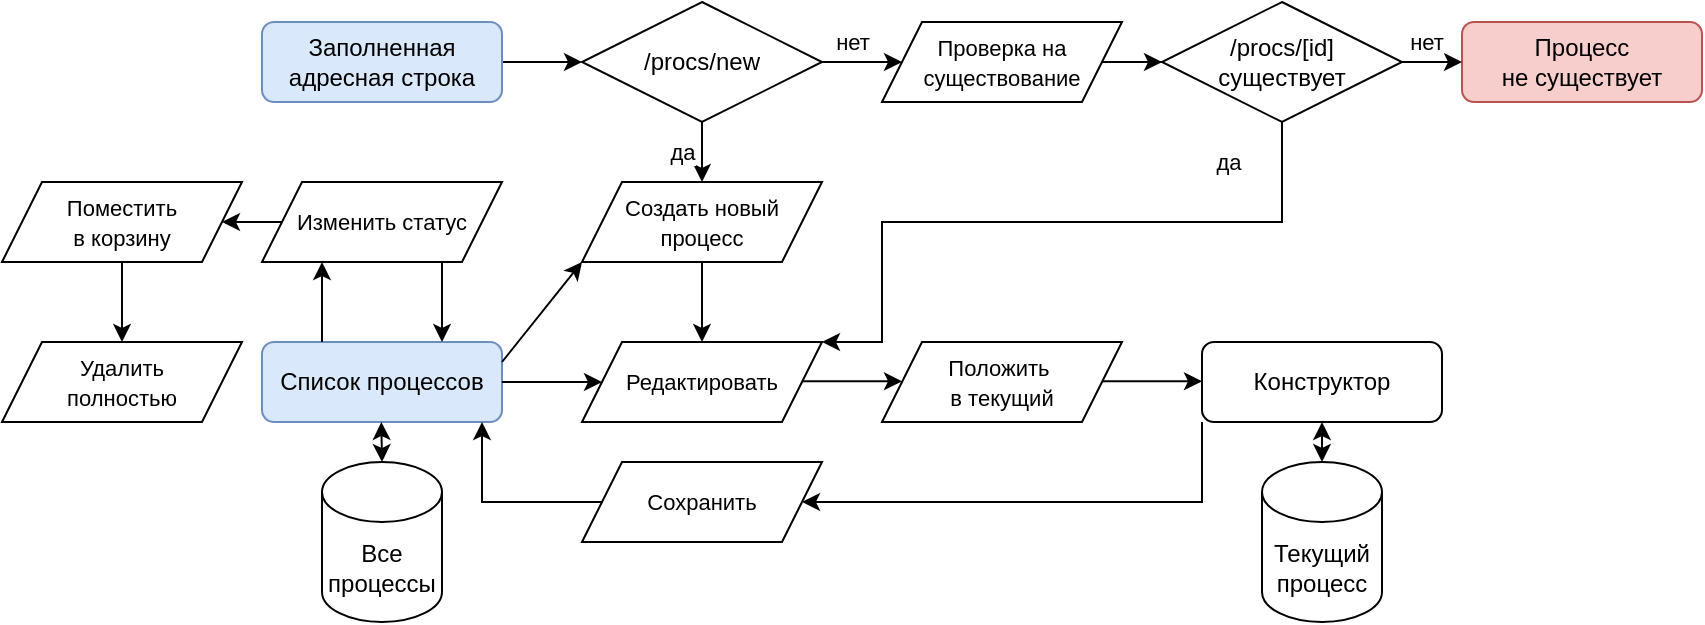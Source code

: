 <mxfile version="24.3.1" type="github">
  <diagram id="ZVPJdiGa_jfZK9fK7r7h" name="Page-1">
    <mxGraphModel dx="1434" dy="746" grid="1" gridSize="10" guides="1" tooltips="1" connect="1" arrows="1" fold="1" page="1" pageScale="1" pageWidth="1100" pageHeight="850" math="0" shadow="0">
      <root>
        <mxCell id="0" />
        <mxCell id="1" parent="0" />
        <mxCell id="2" value="Список процессов" style="rounded=1;whiteSpace=wrap;html=1;fillColor=#dae8fc;strokeColor=#6c8ebf;" parent="1" vertex="1">
          <mxGeometry x="170" y="290" width="120" height="40" as="geometry" />
        </mxCell>
        <mxCell id="fwPuCV85Hm_66CYWMwII-96" style="edgeStyle=orthogonalEdgeStyle;rounded=0;orthogonalLoop=1;jettySize=auto;html=1;" edge="1" parent="1" source="10" target="fwPuCV85Hm_66CYWMwII-76">
          <mxGeometry relative="1" as="geometry">
            <Array as="points">
              <mxPoint x="640" y="370" />
            </Array>
          </mxGeometry>
        </mxCell>
        <mxCell id="10" value="Конструктор" style="rounded=1;whiteSpace=wrap;html=1;" parent="1" vertex="1">
          <mxGeometry x="640" y="290" width="120" height="40" as="geometry" />
        </mxCell>
        <mxCell id="fwPuCV85Hm_66CYWMwII-86" style="edgeStyle=orthogonalEdgeStyle;rounded=0;orthogonalLoop=1;jettySize=auto;html=1;entryX=0;entryY=0.5;entryDx=0;entryDy=0;" edge="1" parent="1" source="fwPuCV85Hm_66CYWMwII-24" target="fwPuCV85Hm_66CYWMwII-66">
          <mxGeometry relative="1" as="geometry" />
        </mxCell>
        <mxCell id="fwPuCV85Hm_66CYWMwII-24" value="Заполненная&lt;div&gt;адресная строка&lt;/div&gt;" style="rounded=1;whiteSpace=wrap;html=1;fillColor=#dae8fc;strokeColor=#6c8ebf;" vertex="1" parent="1">
          <mxGeometry x="170" y="130" width="120" height="40" as="geometry" />
        </mxCell>
        <mxCell id="fwPuCV85Hm_66CYWMwII-31" value="&lt;span style=&quot;font-size: 11px; text-wrap: nowrap; background-color: rgb(255, 255, 255);&quot;&gt;Создать новый&lt;/span&gt;&lt;div&gt;&lt;span style=&quot;font-size: 11px; text-wrap: nowrap; background-color: rgb(255, 255, 255);&quot;&gt;процесс&lt;/span&gt;&lt;/div&gt;" style="shape=parallelogram;perimeter=parallelogramPerimeter;whiteSpace=wrap;html=1;fixedSize=1;" vertex="1" parent="1">
          <mxGeometry x="330" y="210" width="120" height="40" as="geometry" />
        </mxCell>
        <mxCell id="fwPuCV85Hm_66CYWMwII-94" style="edgeStyle=orthogonalEdgeStyle;rounded=0;orthogonalLoop=1;jettySize=auto;html=1;entryX=1;entryY=0;entryDx=0;entryDy=0;" edge="1" parent="1" source="fwPuCV85Hm_66CYWMwII-35" target="fwPuCV85Hm_66CYWMwII-63">
          <mxGeometry relative="1" as="geometry">
            <Array as="points">
              <mxPoint x="680" y="230" />
              <mxPoint x="480" y="230" />
              <mxPoint x="480" y="290" />
            </Array>
          </mxGeometry>
        </mxCell>
        <mxCell id="fwPuCV85Hm_66CYWMwII-95" value="да" style="edgeLabel;html=1;align=center;verticalAlign=middle;resizable=0;points=[];" vertex="1" connectable="0" parent="fwPuCV85Hm_66CYWMwII-94">
          <mxGeometry x="-0.325" relative="1" as="geometry">
            <mxPoint x="38" y="-30" as="offset" />
          </mxGeometry>
        </mxCell>
        <mxCell id="fwPuCV85Hm_66CYWMwII-35" value="/procs/[id] существует" style="rhombus;whiteSpace=wrap;html=1;" vertex="1" parent="1">
          <mxGeometry x="620" y="120" width="120" height="60" as="geometry" />
        </mxCell>
        <mxCell id="fwPuCV85Hm_66CYWMwII-36" value="Все процессы" style="shape=cylinder3;whiteSpace=wrap;html=1;boundedLbl=1;backgroundOutline=1;size=15;" vertex="1" parent="1">
          <mxGeometry x="200" y="350" width="60" height="80" as="geometry" />
        </mxCell>
        <mxCell id="fwPuCV85Hm_66CYWMwII-37" value="Текущий&lt;div&gt;процесс&lt;/div&gt;" style="shape=cylinder3;whiteSpace=wrap;html=1;boundedLbl=1;backgroundOutline=1;size=15;" vertex="1" parent="1">
          <mxGeometry x="670" y="350" width="60" height="80" as="geometry" />
        </mxCell>
        <mxCell id="fwPuCV85Hm_66CYWMwII-44" value="&lt;span style=&quot;text-wrap: nowrap; font-size: 11px; background-color: rgb(255, 255, 255);&quot;&gt;Положить&amp;nbsp;&lt;/span&gt;&lt;div&gt;&lt;span style=&quot;text-wrap: nowrap; background-color: rgb(255, 255, 255); font-size: 11px;&quot;&gt;в текущий&lt;/span&gt;&lt;/div&gt;" style="shape=parallelogram;perimeter=parallelogramPerimeter;whiteSpace=wrap;html=1;fixedSize=1;" vertex="1" parent="1">
          <mxGeometry x="480" y="290" width="120" height="40" as="geometry" />
        </mxCell>
        <mxCell id="fwPuCV85Hm_66CYWMwII-45" value="&lt;span style=&quot;font-size: 11px; text-wrap: nowrap; background-color: rgb(255, 255, 255);&quot;&gt;Изменить статус&lt;/span&gt;" style="shape=parallelogram;perimeter=parallelogramPerimeter;whiteSpace=wrap;html=1;fixedSize=1;" vertex="1" parent="1">
          <mxGeometry x="170" y="210" width="120" height="40" as="geometry" />
        </mxCell>
        <mxCell id="fwPuCV85Hm_66CYWMwII-46" style="edgeStyle=orthogonalEdgeStyle;rounded=0;orthogonalLoop=1;jettySize=auto;html=1;exitX=0.5;exitY=1;exitDx=0;exitDy=0;" edge="1" parent="1" source="fwPuCV85Hm_66CYWMwII-44" target="fwPuCV85Hm_66CYWMwII-44">
          <mxGeometry relative="1" as="geometry" />
        </mxCell>
        <mxCell id="fwPuCV85Hm_66CYWMwII-48" value="" style="endArrow=classic;html=1;rounded=0;exitX=1;exitY=0.5;exitDx=0;exitDy=0;entryX=0;entryY=0.5;entryDx=0;entryDy=0;" edge="1" parent="1" source="fwPuCV85Hm_66CYWMwII-66" target="fwPuCV85Hm_66CYWMwII-34">
          <mxGeometry width="50" height="50" relative="1" as="geometry">
            <mxPoint x="390" y="170" as="sourcePoint" />
            <mxPoint x="580" y="140" as="targetPoint" />
          </mxGeometry>
        </mxCell>
        <mxCell id="fwPuCV85Hm_66CYWMwII-49" value="нет" style="edgeLabel;html=1;align=center;verticalAlign=middle;resizable=0;points=[];" vertex="1" connectable="0" parent="fwPuCV85Hm_66CYWMwII-48">
          <mxGeometry x="-0.25" y="-1" relative="1" as="geometry">
            <mxPoint y="-11" as="offset" />
          </mxGeometry>
        </mxCell>
        <mxCell id="fwPuCV85Hm_66CYWMwII-50" value="" style="endArrow=classic;html=1;rounded=0;exitX=0.5;exitY=1;exitDx=0;exitDy=0;entryX=0.5;entryY=0;entryDx=0;entryDy=0;" edge="1" parent="1" source="fwPuCV85Hm_66CYWMwII-66" target="fwPuCV85Hm_66CYWMwII-31">
          <mxGeometry width="50" height="50" relative="1" as="geometry">
            <mxPoint x="350" y="130" as="sourcePoint" />
            <mxPoint x="360" y="100.0" as="targetPoint" />
          </mxGeometry>
        </mxCell>
        <mxCell id="fwPuCV85Hm_66CYWMwII-52" value="да" style="edgeLabel;html=1;align=center;verticalAlign=middle;resizable=0;points=[];" vertex="1" connectable="0" parent="fwPuCV85Hm_66CYWMwII-50">
          <mxGeometry x="0.05" y="-3" relative="1" as="geometry">
            <mxPoint x="-7" y="-1" as="offset" />
          </mxGeometry>
        </mxCell>
        <mxCell id="fwPuCV85Hm_66CYWMwII-56" value="" style="endArrow=classic;html=1;rounded=0;" edge="1" parent="1">
          <mxGeometry width="50" height="50" relative="1" as="geometry">
            <mxPoint x="200" y="290" as="sourcePoint" />
            <mxPoint x="200" y="250" as="targetPoint" />
          </mxGeometry>
        </mxCell>
        <mxCell id="fwPuCV85Hm_66CYWMwII-57" value="" style="endArrow=classic;html=1;rounded=0;exitX=0.75;exitY=1;exitDx=0;exitDy=0;entryX=0.75;entryY=0;entryDx=0;entryDy=0;" edge="1" parent="1" source="fwPuCV85Hm_66CYWMwII-45" target="2">
          <mxGeometry width="50" height="50" relative="1" as="geometry">
            <mxPoint x="210" y="310" as="sourcePoint" />
            <mxPoint x="243" y="290" as="targetPoint" />
          </mxGeometry>
        </mxCell>
        <mxCell id="fwPuCV85Hm_66CYWMwII-58" value="&lt;span style=&quot;font-size: 11px; text-wrap: nowrap; background-color: rgb(255, 255, 255);&quot;&gt;Поместить&lt;/span&gt;&lt;div&gt;&lt;span style=&quot;font-size: 11px; text-wrap: nowrap; background-color: rgb(255, 255, 255);&quot;&gt;в корзину&lt;/span&gt;&lt;/div&gt;" style="shape=parallelogram;perimeter=parallelogramPerimeter;whiteSpace=wrap;html=1;fixedSize=1;" vertex="1" parent="1">
          <mxGeometry x="40" y="210" width="120" height="40" as="geometry" />
        </mxCell>
        <mxCell id="fwPuCV85Hm_66CYWMwII-59" value="Процесс&lt;div&gt;не существует&lt;/div&gt;" style="rounded=1;whiteSpace=wrap;html=1;fillColor=#f8cecc;strokeColor=#b85450;" vertex="1" parent="1">
          <mxGeometry x="770" y="130" width="120" height="40" as="geometry" />
        </mxCell>
        <mxCell id="fwPuCV85Hm_66CYWMwII-63" value="&lt;span style=&quot;font-size: 11px; text-wrap: nowrap; background-color: rgb(255, 255, 255);&quot;&gt;Редактировать&lt;/span&gt;" style="shape=parallelogram;perimeter=parallelogramPerimeter;whiteSpace=wrap;html=1;fixedSize=1;" vertex="1" parent="1">
          <mxGeometry x="330" y="290" width="120" height="40" as="geometry" />
        </mxCell>
        <mxCell id="fwPuCV85Hm_66CYWMwII-66" value="/procs/new" style="rhombus;whiteSpace=wrap;html=1;" vertex="1" parent="1">
          <mxGeometry x="330" y="120" width="120" height="60" as="geometry" />
        </mxCell>
        <mxCell id="fwPuCV85Hm_66CYWMwII-68" value="" style="endArrow=classic;html=1;rounded=0;exitX=1;exitY=0.25;exitDx=0;exitDy=0;entryX=0;entryY=1;entryDx=0;entryDy=0;" edge="1" parent="1" source="2" target="fwPuCV85Hm_66CYWMwII-31">
          <mxGeometry width="50" height="50" relative="1" as="geometry">
            <mxPoint x="400" y="250" as="sourcePoint" />
            <mxPoint x="450" y="200" as="targetPoint" />
          </mxGeometry>
        </mxCell>
        <mxCell id="fwPuCV85Hm_66CYWMwII-69" value="" style="endArrow=classic;html=1;rounded=0;exitX=1;exitY=0.5;exitDx=0;exitDy=0;" edge="1" parent="1" source="2" target="fwPuCV85Hm_66CYWMwII-63">
          <mxGeometry width="50" height="50" relative="1" as="geometry">
            <mxPoint x="400" y="270" as="sourcePoint" />
            <mxPoint x="450" y="220" as="targetPoint" />
          </mxGeometry>
        </mxCell>
        <mxCell id="fwPuCV85Hm_66CYWMwII-70" value="" style="endArrow=classic;html=1;rounded=0;exitX=0.5;exitY=1;exitDx=0;exitDy=0;" edge="1" parent="1" source="fwPuCV85Hm_66CYWMwII-31" target="fwPuCV85Hm_66CYWMwII-63">
          <mxGeometry width="50" height="50" relative="1" as="geometry">
            <mxPoint x="400" y="270" as="sourcePoint" />
            <mxPoint x="450" y="220" as="targetPoint" />
          </mxGeometry>
        </mxCell>
        <mxCell id="fwPuCV85Hm_66CYWMwII-71" value="" style="endArrow=classic;html=1;rounded=0;exitX=0;exitY=0.5;exitDx=0;exitDy=0;entryX=1;entryY=0.5;entryDx=0;entryDy=0;" edge="1" parent="1" source="fwPuCV85Hm_66CYWMwII-45" target="fwPuCV85Hm_66CYWMwII-58">
          <mxGeometry width="50" height="50" relative="1" as="geometry">
            <mxPoint x="400" y="270" as="sourcePoint" />
            <mxPoint x="450" y="220" as="targetPoint" />
          </mxGeometry>
        </mxCell>
        <mxCell id="fwPuCV85Hm_66CYWMwII-72" value="&lt;span style=&quot;font-size: 11px; text-wrap: nowrap; background-color: rgb(255, 255, 255);&quot;&gt;Удалить&lt;/span&gt;&lt;div&gt;&lt;span style=&quot;font-size: 11px; text-wrap: nowrap; background-color: rgb(255, 255, 255);&quot;&gt;полностью&lt;/span&gt;&lt;/div&gt;" style="shape=parallelogram;perimeter=parallelogramPerimeter;whiteSpace=wrap;html=1;fixedSize=1;" vertex="1" parent="1">
          <mxGeometry x="40" y="290" width="120" height="40" as="geometry" />
        </mxCell>
        <mxCell id="fwPuCV85Hm_66CYWMwII-73" value="" style="endArrow=classic;html=1;rounded=0;exitX=0.5;exitY=1;exitDx=0;exitDy=0;" edge="1" parent="1" source="fwPuCV85Hm_66CYWMwII-58" target="fwPuCV85Hm_66CYWMwII-72">
          <mxGeometry width="50" height="50" relative="1" as="geometry">
            <mxPoint x="400" y="270" as="sourcePoint" />
            <mxPoint x="450" y="220" as="targetPoint" />
          </mxGeometry>
        </mxCell>
        <mxCell id="fwPuCV85Hm_66CYWMwII-74" value="" style="endArrow=classic;html=1;rounded=0;exitX=1;exitY=0.5;exitDx=0;exitDy=0;" edge="1" parent="1">
          <mxGeometry width="50" height="50" relative="1" as="geometry">
            <mxPoint x="440" y="309.66" as="sourcePoint" />
            <mxPoint x="490" y="309.66" as="targetPoint" />
          </mxGeometry>
        </mxCell>
        <mxCell id="fwPuCV85Hm_66CYWMwII-75" value="" style="endArrow=classic;html=1;rounded=0;exitX=1;exitY=0.5;exitDx=0;exitDy=0;" edge="1" parent="1">
          <mxGeometry width="50" height="50" relative="1" as="geometry">
            <mxPoint x="590" y="309.66" as="sourcePoint" />
            <mxPoint x="640" y="309.66" as="targetPoint" />
          </mxGeometry>
        </mxCell>
        <mxCell id="fwPuCV85Hm_66CYWMwII-97" style="edgeStyle=orthogonalEdgeStyle;rounded=0;orthogonalLoop=1;jettySize=auto;html=1;" edge="1" parent="1" source="fwPuCV85Hm_66CYWMwII-76" target="2">
          <mxGeometry relative="1" as="geometry">
            <Array as="points">
              <mxPoint x="280" y="370" />
            </Array>
          </mxGeometry>
        </mxCell>
        <mxCell id="fwPuCV85Hm_66CYWMwII-76" value="&lt;span style=&quot;font-size: 11px; text-wrap: nowrap; background-color: rgb(255, 255, 255);&quot;&gt;Сохранить&lt;/span&gt;" style="shape=parallelogram;perimeter=parallelogramPerimeter;whiteSpace=wrap;html=1;fixedSize=1;" vertex="1" parent="1">
          <mxGeometry x="330" y="350" width="120" height="40" as="geometry" />
        </mxCell>
        <mxCell id="fwPuCV85Hm_66CYWMwII-82" value="" style="endArrow=classic;startArrow=classic;html=1;rounded=0;" edge="1" parent="1">
          <mxGeometry width="50" height="50" relative="1" as="geometry">
            <mxPoint x="230" y="350" as="sourcePoint" />
            <mxPoint x="229.66" y="330" as="targetPoint" />
          </mxGeometry>
        </mxCell>
        <mxCell id="fwPuCV85Hm_66CYWMwII-84" value="" style="endArrow=classic;startArrow=classic;html=1;rounded=0;entryX=0.5;entryY=1;entryDx=0;entryDy=0;" edge="1" parent="1" target="10">
          <mxGeometry width="50" height="50" relative="1" as="geometry">
            <mxPoint x="700" y="350" as="sourcePoint" />
            <mxPoint x="239.66" y="340" as="targetPoint" />
          </mxGeometry>
        </mxCell>
        <mxCell id="fwPuCV85Hm_66CYWMwII-89" value="" style="endArrow=classic;html=1;rounded=0;exitX=1;exitY=0.5;exitDx=0;exitDy=0;entryX=0;entryY=0.5;entryDx=0;entryDy=0;" edge="1" parent="1" source="fwPuCV85Hm_66CYWMwII-35" target="fwPuCV85Hm_66CYWMwII-59">
          <mxGeometry width="50" height="50" relative="1" as="geometry">
            <mxPoint x="610" y="160" as="sourcePoint" />
            <mxPoint x="630" y="160" as="targetPoint" />
          </mxGeometry>
        </mxCell>
        <mxCell id="fwPuCV85Hm_66CYWMwII-90" value="нет" style="edgeLabel;html=1;align=center;verticalAlign=middle;resizable=0;points=[];" vertex="1" connectable="0" parent="fwPuCV85Hm_66CYWMwII-89">
          <mxGeometry x="-0.25" y="-1" relative="1" as="geometry">
            <mxPoint y="-11" as="offset" />
          </mxGeometry>
        </mxCell>
        <mxCell id="fwPuCV85Hm_66CYWMwII-93" style="edgeStyle=orthogonalEdgeStyle;rounded=0;orthogonalLoop=1;jettySize=auto;html=1;entryX=0;entryY=0.5;entryDx=0;entryDy=0;" edge="1" parent="1" source="fwPuCV85Hm_66CYWMwII-34" target="fwPuCV85Hm_66CYWMwII-35">
          <mxGeometry relative="1" as="geometry" />
        </mxCell>
        <mxCell id="fwPuCV85Hm_66CYWMwII-34" value="&lt;span style=&quot;font-size: 11px; text-wrap: nowrap; background-color: rgb(255, 255, 255);&quot;&gt;Проверка на&lt;/span&gt;&lt;div&gt;&lt;span style=&quot;font-size: 11px; text-wrap: nowrap; background-color: rgb(255, 255, 255);&quot;&gt;существование&lt;/span&gt;&lt;/div&gt;" style="shape=parallelogram;perimeter=parallelogramPerimeter;whiteSpace=wrap;html=1;fixedSize=1;" vertex="1" parent="1">
          <mxGeometry x="480" y="130" width="120" height="40" as="geometry" />
        </mxCell>
      </root>
    </mxGraphModel>
  </diagram>
</mxfile>
